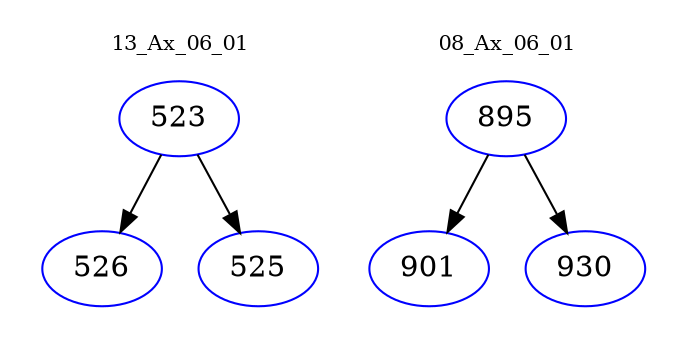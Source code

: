 digraph{
subgraph cluster_0 {
color = white
label = "13_Ax_06_01";
fontsize=10;
T0_523 [label="523", color="blue"]
T0_523 -> T0_526 [color="black"]
T0_526 [label="526", color="blue"]
T0_523 -> T0_525 [color="black"]
T0_525 [label="525", color="blue"]
}
subgraph cluster_1 {
color = white
label = "08_Ax_06_01";
fontsize=10;
T1_895 [label="895", color="blue"]
T1_895 -> T1_901 [color="black"]
T1_901 [label="901", color="blue"]
T1_895 -> T1_930 [color="black"]
T1_930 [label="930", color="blue"]
}
}
